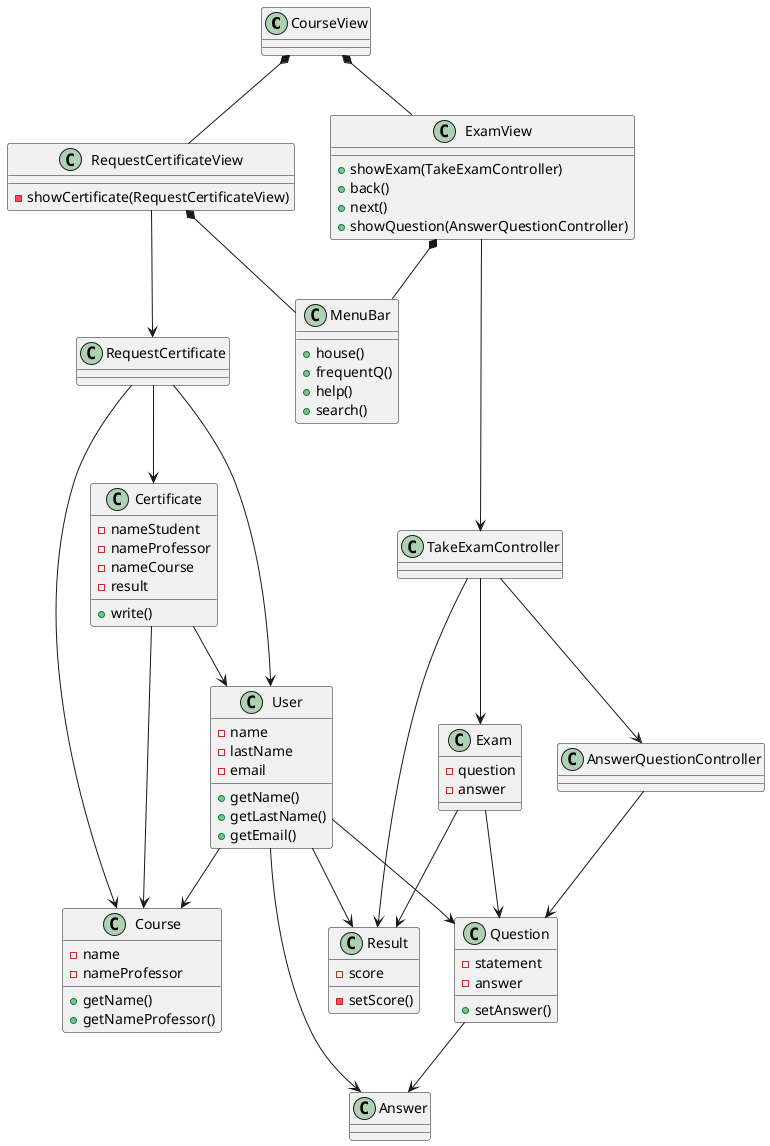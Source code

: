 @startuml DiagramaDeClasesGenerales

class CourseView {}

class Result
{ 
    -score 
    -setScore() 
}

class User
{ 
    -name 
    -lastName 
    -email 
    +getName() 
    +getLastName() 
    +getEmail() 
}

class Exam
{ 
    -question 
    -answer 
}

class Question 
{ 
    -statement 
    -answer 
    +setAnswer() 
}

class AnswerQuestionController{}

class TakeExamController{}

class ExamView
{ 
    +showExam(TakeExamController) 
+back() 
    +next() 
    +showQuestion(AnswerQuestionController) 
}

class Course
{ 
    -name 
    -nameProfessor 
    +getName() 
    +getNameProfessor() 
    }

class Certificate
{
    -nameStudent
    -nameProfessor
    -nameCourse
    -result
    +write()
}

class RequestCertificate{}

class RequestCertificateView
{ 
    -showCertificate(RequestCertificateView) 
}
class Answer{}

class MenuBar{
+house()
+frequentQ()
+help()
+search()
}

CourseView *-- RequestCertificateView
CourseView *-- ExamView
RequestCertificateView-->RequestCertificate
ExamView --> TakeExamController
TakeExamController--> AnswerQuestionController
RequestCertificate--> User
RequestCertificate--> Course
RequestCertificate-->Certificate
User --> Course
Certificate --> Course
Certificate --> User

TakeExamController--> Exam
TakeExamController--> Result
AnswerQuestionController--> Question
Exam --> Question
Exam --> Result
User --> Result
User --> Question
User --> Answer
Question --> Answer
ExamView *-- MenuBar
RequestCertificateView *-- MenuBar

 @enduml